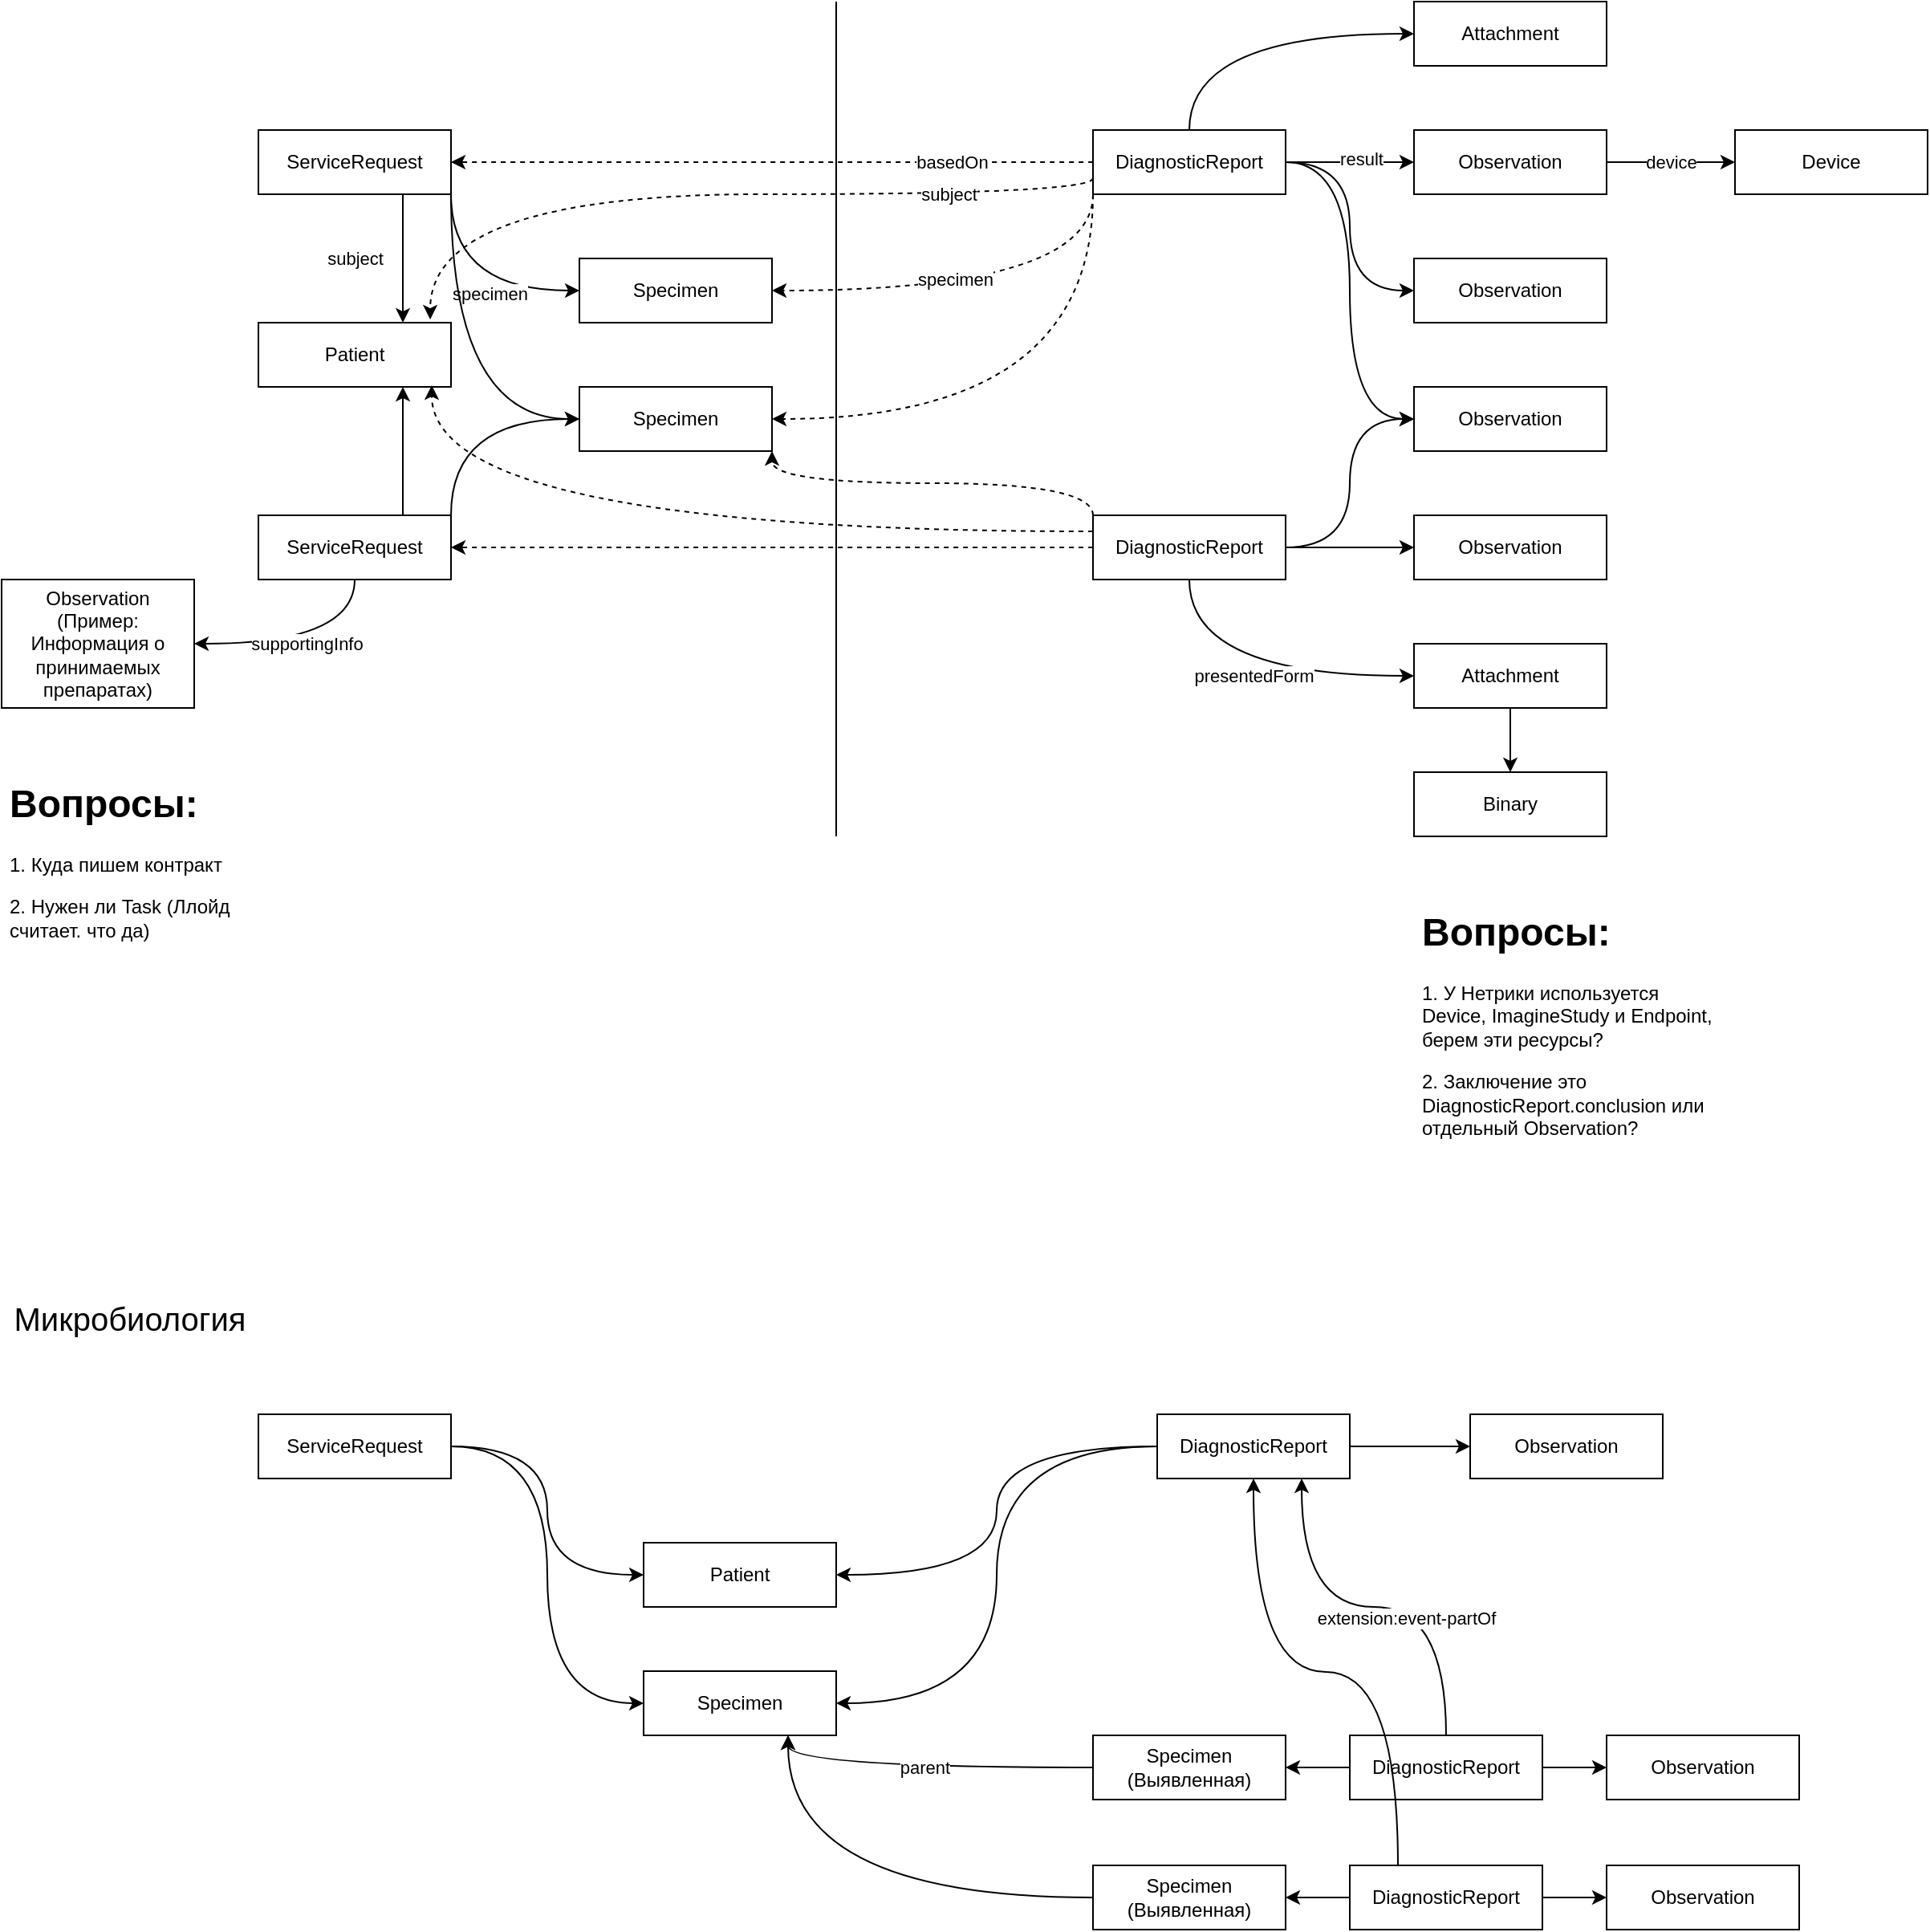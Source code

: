 <mxfile version="14.6.3" type="device"><diagram id="NRxXpORhabpAT3e7LQLV" name="Page-1"><mxGraphModel dx="1298" dy="756" grid="1" gridSize="10" guides="1" tooltips="1" connect="1" arrows="1" fold="1" page="1" pageScale="1" pageWidth="1169" pageHeight="827" math="0" shadow="0"><root><mxCell id="0"/><mxCell id="1" parent="0"/><mxCell id="AV9HvPH8RBrbOJ-QWlqX-7" style="edgeStyle=orthogonalEdgeStyle;orthogonalLoop=1;jettySize=auto;html=1;exitX=1;exitY=1;exitDx=0;exitDy=0;entryX=0;entryY=0.5;entryDx=0;entryDy=0;curved=1;" edge="1" parent="1" source="AV9HvPH8RBrbOJ-QWlqX-1" target="AV9HvPH8RBrbOJ-QWlqX-5"><mxGeometry relative="1" as="geometry"/></mxCell><mxCell id="AV9HvPH8RBrbOJ-QWlqX-16" value="specimen" style="edgeLabel;html=1;align=center;verticalAlign=middle;resizable=0;points=[];" vertex="1" connectable="0" parent="AV9HvPH8RBrbOJ-QWlqX-7"><mxGeometry x="0.2" y="-2" relative="1" as="geometry"><mxPoint as="offset"/></mxGeometry></mxCell><mxCell id="AV9HvPH8RBrbOJ-QWlqX-11" style="edgeStyle=orthogonalEdgeStyle;curved=1;orthogonalLoop=1;jettySize=auto;html=1;exitX=1;exitY=1;exitDx=0;exitDy=0;entryX=0;entryY=0.5;entryDx=0;entryDy=0;" edge="1" parent="1" source="AV9HvPH8RBrbOJ-QWlqX-1" target="AV9HvPH8RBrbOJ-QWlqX-6"><mxGeometry relative="1" as="geometry"/></mxCell><mxCell id="AV9HvPH8RBrbOJ-QWlqX-13" style="edgeStyle=orthogonalEdgeStyle;curved=1;orthogonalLoop=1;jettySize=auto;html=1;exitX=0.75;exitY=1;exitDx=0;exitDy=0;entryX=0.75;entryY=0;entryDx=0;entryDy=0;" edge="1" parent="1" source="AV9HvPH8RBrbOJ-QWlqX-1" target="AV9HvPH8RBrbOJ-QWlqX-12"><mxGeometry relative="1" as="geometry"/></mxCell><mxCell id="AV9HvPH8RBrbOJ-QWlqX-17" value="subject" style="edgeLabel;html=1;align=center;verticalAlign=middle;resizable=0;points=[];" vertex="1" connectable="0" parent="AV9HvPH8RBrbOJ-QWlqX-13"><mxGeometry x="0.339" y="16" relative="1" as="geometry"><mxPoint x="-46" y="-14" as="offset"/></mxGeometry></mxCell><mxCell id="AV9HvPH8RBrbOJ-QWlqX-1" value="ServiceRequest" style="rounded=0;whiteSpace=wrap;html=1;" vertex="1" parent="1"><mxGeometry x="200" y="120" width="120" height="40" as="geometry"/></mxCell><mxCell id="AV9HvPH8RBrbOJ-QWlqX-15" style="edgeStyle=orthogonalEdgeStyle;curved=1;orthogonalLoop=1;jettySize=auto;html=1;exitX=0.75;exitY=0;exitDx=0;exitDy=0;entryX=0.75;entryY=1;entryDx=0;entryDy=0;" edge="1" parent="1" source="AV9HvPH8RBrbOJ-QWlqX-4" target="AV9HvPH8RBrbOJ-QWlqX-12"><mxGeometry relative="1" as="geometry"/></mxCell><mxCell id="AV9HvPH8RBrbOJ-QWlqX-19" value="supportingInfo" style="edgeStyle=orthogonalEdgeStyle;curved=1;orthogonalLoop=1;jettySize=auto;html=1;exitX=0.5;exitY=1;exitDx=0;exitDy=0;entryX=1;entryY=0.5;entryDx=0;entryDy=0;" edge="1" parent="1" source="AV9HvPH8RBrbOJ-QWlqX-4" target="AV9HvPH8RBrbOJ-QWlqX-18"><mxGeometry relative="1" as="geometry"/></mxCell><mxCell id="AV9HvPH8RBrbOJ-QWlqX-29" style="edgeStyle=orthogonalEdgeStyle;curved=1;orthogonalLoop=1;jettySize=auto;html=1;exitX=1;exitY=0;exitDx=0;exitDy=0;entryX=0;entryY=0.5;entryDx=0;entryDy=0;" edge="1" parent="1" source="AV9HvPH8RBrbOJ-QWlqX-4" target="AV9HvPH8RBrbOJ-QWlqX-6"><mxGeometry relative="1" as="geometry"/></mxCell><mxCell id="AV9HvPH8RBrbOJ-QWlqX-4" value="ServiceRequest" style="rounded=0;whiteSpace=wrap;html=1;" vertex="1" parent="1"><mxGeometry x="200" y="360" width="120" height="40" as="geometry"/></mxCell><mxCell id="AV9HvPH8RBrbOJ-QWlqX-5" value="Specimen" style="rounded=0;whiteSpace=wrap;html=1;" vertex="1" parent="1"><mxGeometry x="400" y="200" width="120" height="40" as="geometry"/></mxCell><mxCell id="AV9HvPH8RBrbOJ-QWlqX-6" value="&lt;span&gt;Specimen&lt;/span&gt;" style="rounded=0;whiteSpace=wrap;html=1;" vertex="1" parent="1"><mxGeometry x="400" y="280" width="120" height="40" as="geometry"/></mxCell><mxCell id="AV9HvPH8RBrbOJ-QWlqX-12" value="Patient" style="rounded=0;whiteSpace=wrap;html=1;" vertex="1" parent="1"><mxGeometry x="200" y="240" width="120" height="40" as="geometry"/></mxCell><mxCell id="AV9HvPH8RBrbOJ-QWlqX-18" value="Observation&lt;br&gt;(Пример: Информация о принимаемых препаратах)" style="rounded=0;whiteSpace=wrap;html=1;" vertex="1" parent="1"><mxGeometry x="40" y="400" width="120" height="80" as="geometry"/></mxCell><mxCell id="AV9HvPH8RBrbOJ-QWlqX-25" style="edgeStyle=orthogonalEdgeStyle;curved=1;orthogonalLoop=1;jettySize=auto;html=1;exitX=0;exitY=0.5;exitDx=0;exitDy=0;entryX=1;entryY=0.5;entryDx=0;entryDy=0;dashed=1;" edge="1" parent="1" source="AV9HvPH8RBrbOJ-QWlqX-20" target="AV9HvPH8RBrbOJ-QWlqX-1"><mxGeometry relative="1" as="geometry"/></mxCell><mxCell id="AV9HvPH8RBrbOJ-QWlqX-26" value="basedOn" style="edgeLabel;html=1;align=center;verticalAlign=middle;resizable=0;points=[];" vertex="1" connectable="0" parent="AV9HvPH8RBrbOJ-QWlqX-25"><mxGeometry x="-0.56" relative="1" as="geometry"><mxPoint as="offset"/></mxGeometry></mxCell><mxCell id="AV9HvPH8RBrbOJ-QWlqX-34" style="edgeStyle=orthogonalEdgeStyle;curved=1;orthogonalLoop=1;jettySize=auto;html=1;exitX=1;exitY=0.5;exitDx=0;exitDy=0;entryX=0;entryY=0.5;entryDx=0;entryDy=0;" edge="1" parent="1" source="AV9HvPH8RBrbOJ-QWlqX-20" target="AV9HvPH8RBrbOJ-QWlqX-30"><mxGeometry relative="1" as="geometry"/></mxCell><mxCell id="AV9HvPH8RBrbOJ-QWlqX-40" value="result" style="edgeLabel;html=1;align=center;verticalAlign=middle;resizable=0;points=[];" vertex="1" connectable="0" parent="AV9HvPH8RBrbOJ-QWlqX-34"><mxGeometry x="0.175" y="2" relative="1" as="geometry"><mxPoint as="offset"/></mxGeometry></mxCell><mxCell id="AV9HvPH8RBrbOJ-QWlqX-36" style="edgeStyle=orthogonalEdgeStyle;curved=1;orthogonalLoop=1;jettySize=auto;html=1;exitX=1;exitY=0.5;exitDx=0;exitDy=0;entryX=0;entryY=0.5;entryDx=0;entryDy=0;" edge="1" parent="1" source="AV9HvPH8RBrbOJ-QWlqX-20" target="AV9HvPH8RBrbOJ-QWlqX-31"><mxGeometry relative="1" as="geometry"/></mxCell><mxCell id="AV9HvPH8RBrbOJ-QWlqX-37" style="edgeStyle=orthogonalEdgeStyle;curved=1;orthogonalLoop=1;jettySize=auto;html=1;exitX=1;exitY=0.5;exitDx=0;exitDy=0;entryX=0;entryY=0.5;entryDx=0;entryDy=0;" edge="1" parent="1" source="AV9HvPH8RBrbOJ-QWlqX-20" target="AV9HvPH8RBrbOJ-QWlqX-32"><mxGeometry relative="1" as="geometry"/></mxCell><mxCell id="AV9HvPH8RBrbOJ-QWlqX-44" style="edgeStyle=orthogonalEdgeStyle;curved=1;orthogonalLoop=1;jettySize=auto;html=1;exitX=0.5;exitY=0;exitDx=0;exitDy=0;entryX=0;entryY=0.5;entryDx=0;entryDy=0;" edge="1" parent="1" source="AV9HvPH8RBrbOJ-QWlqX-20" target="AV9HvPH8RBrbOJ-QWlqX-43"><mxGeometry relative="1" as="geometry"/></mxCell><mxCell id="AV9HvPH8RBrbOJ-QWlqX-48" value="subject" style="edgeStyle=orthogonalEdgeStyle;curved=1;orthogonalLoop=1;jettySize=auto;html=1;exitX=0;exitY=0.75;exitDx=0;exitDy=0;entryX=0.892;entryY=-0.05;entryDx=0;entryDy=0;entryPerimeter=0;dashed=1;" edge="1" parent="1" source="AV9HvPH8RBrbOJ-QWlqX-20" target="AV9HvPH8RBrbOJ-QWlqX-12"><mxGeometry x="-0.601" relative="1" as="geometry"><Array as="points"><mxPoint x="720" y="160"/><mxPoint x="307" y="160"/></Array><mxPoint as="offset"/></mxGeometry></mxCell><mxCell id="AV9HvPH8RBrbOJ-QWlqX-55" style="edgeStyle=orthogonalEdgeStyle;curved=1;orthogonalLoop=1;jettySize=auto;html=1;exitX=0;exitY=1;exitDx=0;exitDy=0;entryX=1;entryY=0.5;entryDx=0;entryDy=0;dashed=1;" edge="1" parent="1" source="AV9HvPH8RBrbOJ-QWlqX-20" target="AV9HvPH8RBrbOJ-QWlqX-5"><mxGeometry relative="1" as="geometry"/></mxCell><mxCell id="AV9HvPH8RBrbOJ-QWlqX-57" value="specimen" style="edgeLabel;html=1;align=center;verticalAlign=middle;resizable=0;points=[];" vertex="1" connectable="0" parent="AV9HvPH8RBrbOJ-QWlqX-55"><mxGeometry x="0.123" y="-7" relative="1" as="geometry"><mxPoint as="offset"/></mxGeometry></mxCell><mxCell id="AV9HvPH8RBrbOJ-QWlqX-56" style="edgeStyle=orthogonalEdgeStyle;curved=1;orthogonalLoop=1;jettySize=auto;html=1;exitX=0;exitY=1;exitDx=0;exitDy=0;entryX=1;entryY=0.5;entryDx=0;entryDy=0;dashed=1;" edge="1" parent="1" source="AV9HvPH8RBrbOJ-QWlqX-20" target="AV9HvPH8RBrbOJ-QWlqX-6"><mxGeometry relative="1" as="geometry"/></mxCell><mxCell id="AV9HvPH8RBrbOJ-QWlqX-20" value="DiagnosticReport" style="rounded=0;whiteSpace=wrap;html=1;" vertex="1" parent="1"><mxGeometry x="720" y="120" width="120" height="40" as="geometry"/></mxCell><mxCell id="AV9HvPH8RBrbOJ-QWlqX-23" style="edgeStyle=orthogonalEdgeStyle;curved=1;orthogonalLoop=1;jettySize=auto;html=1;exitX=0;exitY=0.5;exitDx=0;exitDy=0;entryX=1;entryY=0.5;entryDx=0;entryDy=0;dashed=1;" edge="1" parent="1" source="AV9HvPH8RBrbOJ-QWlqX-22" target="AV9HvPH8RBrbOJ-QWlqX-4"><mxGeometry relative="1" as="geometry"/></mxCell><mxCell id="AV9HvPH8RBrbOJ-QWlqX-38" style="edgeStyle=orthogonalEdgeStyle;curved=1;orthogonalLoop=1;jettySize=auto;html=1;exitX=1;exitY=0.5;exitDx=0;exitDy=0;entryX=0;entryY=0.5;entryDx=0;entryDy=0;" edge="1" parent="1" source="AV9HvPH8RBrbOJ-QWlqX-22" target="AV9HvPH8RBrbOJ-QWlqX-32"><mxGeometry relative="1" as="geometry"/></mxCell><mxCell id="AV9HvPH8RBrbOJ-QWlqX-39" style="edgeStyle=orthogonalEdgeStyle;curved=1;orthogonalLoop=1;jettySize=auto;html=1;exitX=1;exitY=0.5;exitDx=0;exitDy=0;entryX=0;entryY=0.5;entryDx=0;entryDy=0;" edge="1" parent="1" source="AV9HvPH8RBrbOJ-QWlqX-22" target="AV9HvPH8RBrbOJ-QWlqX-33"><mxGeometry relative="1" as="geometry"/></mxCell><mxCell id="AV9HvPH8RBrbOJ-QWlqX-42" value="presentedForm" style="edgeStyle=orthogonalEdgeStyle;curved=1;orthogonalLoop=1;jettySize=auto;html=1;exitX=0.5;exitY=1;exitDx=0;exitDy=0;entryX=0;entryY=0.5;entryDx=0;entryDy=0;" edge="1" parent="1" source="AV9HvPH8RBrbOJ-QWlqX-22" target="AV9HvPH8RBrbOJ-QWlqX-41"><mxGeometry relative="1" as="geometry"/></mxCell><mxCell id="AV9HvPH8RBrbOJ-QWlqX-46" style="edgeStyle=orthogonalEdgeStyle;curved=1;orthogonalLoop=1;jettySize=auto;html=1;exitX=0;exitY=0.25;exitDx=0;exitDy=0;entryX=0.9;entryY=0.975;entryDx=0;entryDy=0;entryPerimeter=0;dashed=1;" edge="1" parent="1" source="AV9HvPH8RBrbOJ-QWlqX-22" target="AV9HvPH8RBrbOJ-QWlqX-12"><mxGeometry relative="1" as="geometry"/></mxCell><mxCell id="AV9HvPH8RBrbOJ-QWlqX-54" style="edgeStyle=orthogonalEdgeStyle;curved=1;orthogonalLoop=1;jettySize=auto;html=1;exitX=0;exitY=0;exitDx=0;exitDy=0;entryX=1;entryY=1;entryDx=0;entryDy=0;dashed=1;" edge="1" parent="1" source="AV9HvPH8RBrbOJ-QWlqX-22" target="AV9HvPH8RBrbOJ-QWlqX-6"><mxGeometry relative="1" as="geometry"/></mxCell><mxCell id="AV9HvPH8RBrbOJ-QWlqX-22" value="DiagnosticReport" style="rounded=0;whiteSpace=wrap;html=1;" vertex="1" parent="1"><mxGeometry x="720" y="360" width="120" height="40" as="geometry"/></mxCell><mxCell id="AV9HvPH8RBrbOJ-QWlqX-87" value="device" style="edgeStyle=orthogonalEdgeStyle;curved=1;orthogonalLoop=1;jettySize=auto;html=1;exitX=1;exitY=0.5;exitDx=0;exitDy=0;entryX=0;entryY=0.5;entryDx=0;entryDy=0;" edge="1" parent="1" source="AV9HvPH8RBrbOJ-QWlqX-30" target="AV9HvPH8RBrbOJ-QWlqX-86"><mxGeometry relative="1" as="geometry"/></mxCell><mxCell id="AV9HvPH8RBrbOJ-QWlqX-30" value="Observation" style="rounded=0;whiteSpace=wrap;html=1;" vertex="1" parent="1"><mxGeometry x="920" y="120" width="120" height="40" as="geometry"/></mxCell><mxCell id="AV9HvPH8RBrbOJ-QWlqX-31" value="Observation" style="rounded=0;whiteSpace=wrap;html=1;" vertex="1" parent="1"><mxGeometry x="920" y="200" width="120" height="40" as="geometry"/></mxCell><mxCell id="AV9HvPH8RBrbOJ-QWlqX-32" value="Observation" style="rounded=0;whiteSpace=wrap;html=1;" vertex="1" parent="1"><mxGeometry x="920" y="280" width="120" height="40" as="geometry"/></mxCell><mxCell id="AV9HvPH8RBrbOJ-QWlqX-33" value="Observation" style="rounded=0;whiteSpace=wrap;html=1;" vertex="1" parent="1"><mxGeometry x="920" y="360" width="120" height="40" as="geometry"/></mxCell><mxCell id="AV9HvPH8RBrbOJ-QWlqX-51" style="edgeStyle=orthogonalEdgeStyle;curved=1;orthogonalLoop=1;jettySize=auto;html=1;exitX=0.5;exitY=1;exitDx=0;exitDy=0;entryX=0.5;entryY=0;entryDx=0;entryDy=0;" edge="1" parent="1" source="AV9HvPH8RBrbOJ-QWlqX-41" target="AV9HvPH8RBrbOJ-QWlqX-50"><mxGeometry relative="1" as="geometry"/></mxCell><mxCell id="AV9HvPH8RBrbOJ-QWlqX-41" value="Attachment" style="rounded=0;whiteSpace=wrap;html=1;" vertex="1" parent="1"><mxGeometry x="920" y="440" width="120" height="40" as="geometry"/></mxCell><mxCell id="AV9HvPH8RBrbOJ-QWlqX-43" value="Attachment" style="rounded=0;whiteSpace=wrap;html=1;" vertex="1" parent="1"><mxGeometry x="920" y="40" width="120" height="40" as="geometry"/></mxCell><mxCell id="AV9HvPH8RBrbOJ-QWlqX-45" value="" style="endArrow=none;html=1;" edge="1" parent="1"><mxGeometry width="50" height="50" relative="1" as="geometry"><mxPoint x="560" y="560" as="sourcePoint"/><mxPoint x="560" y="40" as="targetPoint"/></mxGeometry></mxCell><mxCell id="AV9HvPH8RBrbOJ-QWlqX-49" value="&lt;h1&gt;Вопросы:&lt;/h1&gt;&lt;p&gt;1.&amp;nbsp;&lt;span&gt;Куда пишем контракт&lt;/span&gt;&lt;/p&gt;&lt;p&gt;2. Нужен ли Task (Ллойд считает. что да)&lt;/p&gt;" style="text;html=1;strokeColor=none;fillColor=none;spacing=5;spacingTop=-20;whiteSpace=wrap;overflow=hidden;rounded=0;" vertex="1" parent="1"><mxGeometry x="40" y="520" width="190" height="240" as="geometry"/></mxCell><mxCell id="AV9HvPH8RBrbOJ-QWlqX-50" value="Binary" style="rounded=0;whiteSpace=wrap;html=1;" vertex="1" parent="1"><mxGeometry x="920" y="520" width="120" height="40" as="geometry"/></mxCell><mxCell id="AV9HvPH8RBrbOJ-QWlqX-52" value="&lt;h1&gt;Вопросы:&lt;/h1&gt;&lt;p&gt;1. У Нетрики используется Device, ImagineStudy и Endpoint, берем эти ресурсы?&lt;/p&gt;&lt;p&gt;2. Заключение это DiagnosticReport.conclusion или отдельный Observation?&lt;/p&gt;" style="text;html=1;strokeColor=none;fillColor=none;spacing=5;spacingTop=-20;whiteSpace=wrap;overflow=hidden;rounded=0;" vertex="1" parent="1"><mxGeometry x="920" y="600" width="190" height="240" as="geometry"/></mxCell><mxCell id="AV9HvPH8RBrbOJ-QWlqX-64" style="edgeStyle=orthogonalEdgeStyle;curved=1;orthogonalLoop=1;jettySize=auto;html=1;exitX=1;exitY=0.5;exitDx=0;exitDy=0;entryX=0;entryY=0.5;entryDx=0;entryDy=0;" edge="1" parent="1" source="AV9HvPH8RBrbOJ-QWlqX-59" target="AV9HvPH8RBrbOJ-QWlqX-62"><mxGeometry relative="1" as="geometry"/></mxCell><mxCell id="AV9HvPH8RBrbOJ-QWlqX-65" style="edgeStyle=orthogonalEdgeStyle;curved=1;orthogonalLoop=1;jettySize=auto;html=1;exitX=1;exitY=0.5;exitDx=0;exitDy=0;entryX=0;entryY=0.5;entryDx=0;entryDy=0;" edge="1" parent="1" source="AV9HvPH8RBrbOJ-QWlqX-59" target="AV9HvPH8RBrbOJ-QWlqX-63"><mxGeometry relative="1" as="geometry"/></mxCell><mxCell id="AV9HvPH8RBrbOJ-QWlqX-59" value="ServiceRequest" style="rounded=0;whiteSpace=wrap;html=1;" vertex="1" parent="1"><mxGeometry x="200" y="920" width="120" height="40" as="geometry"/></mxCell><mxCell id="AV9HvPH8RBrbOJ-QWlqX-60" value="&lt;font style=&quot;font-size: 20px&quot;&gt;Микробиология&lt;/font&gt;" style="text;html=1;strokeColor=none;fillColor=none;align=center;verticalAlign=middle;whiteSpace=wrap;rounded=0;" vertex="1" parent="1"><mxGeometry x="40" y="840" width="160" height="40" as="geometry"/></mxCell><mxCell id="AV9HvPH8RBrbOJ-QWlqX-66" style="edgeStyle=orthogonalEdgeStyle;curved=1;orthogonalLoop=1;jettySize=auto;html=1;exitX=0;exitY=0.5;exitDx=0;exitDy=0;entryX=1;entryY=0.5;entryDx=0;entryDy=0;" edge="1" parent="1" source="AV9HvPH8RBrbOJ-QWlqX-61" target="AV9HvPH8RBrbOJ-QWlqX-62"><mxGeometry relative="1" as="geometry"/></mxCell><mxCell id="AV9HvPH8RBrbOJ-QWlqX-67" style="edgeStyle=orthogonalEdgeStyle;curved=1;orthogonalLoop=1;jettySize=auto;html=1;exitX=0;exitY=0.5;exitDx=0;exitDy=0;entryX=1;entryY=0.5;entryDx=0;entryDy=0;" edge="1" parent="1" source="AV9HvPH8RBrbOJ-QWlqX-61" target="AV9HvPH8RBrbOJ-QWlqX-63"><mxGeometry relative="1" as="geometry"/></mxCell><mxCell id="AV9HvPH8RBrbOJ-QWlqX-71" style="edgeStyle=orthogonalEdgeStyle;curved=1;orthogonalLoop=1;jettySize=auto;html=1;exitX=1;exitY=0.5;exitDx=0;exitDy=0;entryX=0;entryY=0.5;entryDx=0;entryDy=0;" edge="1" parent="1" source="AV9HvPH8RBrbOJ-QWlqX-61" target="AV9HvPH8RBrbOJ-QWlqX-69"><mxGeometry relative="1" as="geometry"/></mxCell><mxCell id="AV9HvPH8RBrbOJ-QWlqX-61" value="DiagnosticReport" style="rounded=0;whiteSpace=wrap;html=1;" vertex="1" parent="1"><mxGeometry x="760" y="920" width="120" height="40" as="geometry"/></mxCell><mxCell id="AV9HvPH8RBrbOJ-QWlqX-62" value="Patient" style="rounded=0;whiteSpace=wrap;html=1;" vertex="1" parent="1"><mxGeometry x="440" y="1000" width="120" height="40" as="geometry"/></mxCell><mxCell id="AV9HvPH8RBrbOJ-QWlqX-63" value="Specimen" style="rounded=0;whiteSpace=wrap;html=1;" vertex="1" parent="1"><mxGeometry x="440" y="1080" width="120" height="40" as="geometry"/></mxCell><mxCell id="AV9HvPH8RBrbOJ-QWlqX-72" value="parent" style="edgeStyle=orthogonalEdgeStyle;curved=1;orthogonalLoop=1;jettySize=auto;html=1;exitX=0;exitY=0.5;exitDx=0;exitDy=0;entryX=0.75;entryY=1;entryDx=0;entryDy=0;" edge="1" parent="1" source="AV9HvPH8RBrbOJ-QWlqX-68" target="AV9HvPH8RBrbOJ-QWlqX-63"><mxGeometry relative="1" as="geometry"/></mxCell><mxCell id="AV9HvPH8RBrbOJ-QWlqX-68" value="Specimen&lt;br&gt;(Выявленная)" style="rounded=0;whiteSpace=wrap;html=1;" vertex="1" parent="1"><mxGeometry x="720" y="1120" width="120" height="40" as="geometry"/></mxCell><mxCell id="AV9HvPH8RBrbOJ-QWlqX-69" value="Observation" style="rounded=0;whiteSpace=wrap;html=1;" vertex="1" parent="1"><mxGeometry x="955" y="920" width="120" height="40" as="geometry"/></mxCell><mxCell id="AV9HvPH8RBrbOJ-QWlqX-74" style="edgeStyle=orthogonalEdgeStyle;curved=1;orthogonalLoop=1;jettySize=auto;html=1;exitX=0;exitY=0.5;exitDx=0;exitDy=0;entryX=0.75;entryY=1;entryDx=0;entryDy=0;" edge="1" parent="1" source="AV9HvPH8RBrbOJ-QWlqX-73" target="AV9HvPH8RBrbOJ-QWlqX-63"><mxGeometry relative="1" as="geometry"/></mxCell><mxCell id="AV9HvPH8RBrbOJ-QWlqX-73" value="Specimen&lt;br&gt;(Выявленная)" style="rounded=0;whiteSpace=wrap;html=1;" vertex="1" parent="1"><mxGeometry x="720" y="1201" width="120" height="40" as="geometry"/></mxCell><mxCell id="AV9HvPH8RBrbOJ-QWlqX-77" style="edgeStyle=orthogonalEdgeStyle;curved=1;orthogonalLoop=1;jettySize=auto;html=1;exitX=0;exitY=0.5;exitDx=0;exitDy=0;entryX=1;entryY=0.5;entryDx=0;entryDy=0;" edge="1" parent="1" source="AV9HvPH8RBrbOJ-QWlqX-75" target="AV9HvPH8RBrbOJ-QWlqX-68"><mxGeometry relative="1" as="geometry"/></mxCell><mxCell id="AV9HvPH8RBrbOJ-QWlqX-81" style="edgeStyle=orthogonalEdgeStyle;curved=1;orthogonalLoop=1;jettySize=auto;html=1;exitX=1;exitY=0.5;exitDx=0;exitDy=0;entryX=0;entryY=0.5;entryDx=0;entryDy=0;" edge="1" parent="1" source="AV9HvPH8RBrbOJ-QWlqX-75" target="AV9HvPH8RBrbOJ-QWlqX-79"><mxGeometry relative="1" as="geometry"/></mxCell><mxCell id="AV9HvPH8RBrbOJ-QWlqX-83" style="edgeStyle=orthogonalEdgeStyle;curved=1;orthogonalLoop=1;jettySize=auto;html=1;exitX=0.5;exitY=0;exitDx=0;exitDy=0;entryX=0.75;entryY=1;entryDx=0;entryDy=0;" edge="1" parent="1" source="AV9HvPH8RBrbOJ-QWlqX-75" target="AV9HvPH8RBrbOJ-QWlqX-61"><mxGeometry relative="1" as="geometry"/></mxCell><mxCell id="AV9HvPH8RBrbOJ-QWlqX-85" value="extension:event-partOf" style="edgeLabel;html=1;align=center;verticalAlign=middle;resizable=0;points=[];" vertex="1" connectable="0" parent="AV9HvPH8RBrbOJ-QWlqX-83"><mxGeometry x="-0.16" y="7" relative="1" as="geometry"><mxPoint as="offset"/></mxGeometry></mxCell><mxCell id="AV9HvPH8RBrbOJ-QWlqX-75" value="DiagnosticReport" style="rounded=0;whiteSpace=wrap;html=1;" vertex="1" parent="1"><mxGeometry x="880" y="1120" width="120" height="40" as="geometry"/></mxCell><mxCell id="AV9HvPH8RBrbOJ-QWlqX-78" style="edgeStyle=orthogonalEdgeStyle;curved=1;orthogonalLoop=1;jettySize=auto;html=1;exitX=0;exitY=0.5;exitDx=0;exitDy=0;entryX=1;entryY=0.5;entryDx=0;entryDy=0;" edge="1" parent="1" source="AV9HvPH8RBrbOJ-QWlqX-76" target="AV9HvPH8RBrbOJ-QWlqX-73"><mxGeometry relative="1" as="geometry"/></mxCell><mxCell id="AV9HvPH8RBrbOJ-QWlqX-82" style="edgeStyle=orthogonalEdgeStyle;curved=1;orthogonalLoop=1;jettySize=auto;html=1;exitX=1;exitY=0.5;exitDx=0;exitDy=0;" edge="1" parent="1" source="AV9HvPH8RBrbOJ-QWlqX-76" target="AV9HvPH8RBrbOJ-QWlqX-80"><mxGeometry relative="1" as="geometry"/></mxCell><mxCell id="AV9HvPH8RBrbOJ-QWlqX-84" style="edgeStyle=orthogonalEdgeStyle;curved=1;orthogonalLoop=1;jettySize=auto;html=1;exitX=0.25;exitY=0;exitDx=0;exitDy=0;entryX=0.5;entryY=1;entryDx=0;entryDy=0;" edge="1" parent="1" source="AV9HvPH8RBrbOJ-QWlqX-76" target="AV9HvPH8RBrbOJ-QWlqX-61"><mxGeometry relative="1" as="geometry"><mxPoint x="830" y="1020" as="targetPoint"/></mxGeometry></mxCell><mxCell id="AV9HvPH8RBrbOJ-QWlqX-76" value="DiagnosticReport" style="rounded=0;whiteSpace=wrap;html=1;" vertex="1" parent="1"><mxGeometry x="880" y="1201" width="120" height="40" as="geometry"/></mxCell><mxCell id="AV9HvPH8RBrbOJ-QWlqX-79" value="Observation" style="rounded=0;whiteSpace=wrap;html=1;" vertex="1" parent="1"><mxGeometry x="1040" y="1120" width="120" height="40" as="geometry"/></mxCell><mxCell id="AV9HvPH8RBrbOJ-QWlqX-80" value="Observation" style="rounded=0;whiteSpace=wrap;html=1;" vertex="1" parent="1"><mxGeometry x="1040" y="1201" width="120" height="40" as="geometry"/></mxCell><mxCell id="AV9HvPH8RBrbOJ-QWlqX-86" value="Device" style="rounded=0;whiteSpace=wrap;html=1;" vertex="1" parent="1"><mxGeometry x="1120" y="120" width="120" height="40" as="geometry"/></mxCell></root></mxGraphModel></diagram></mxfile>